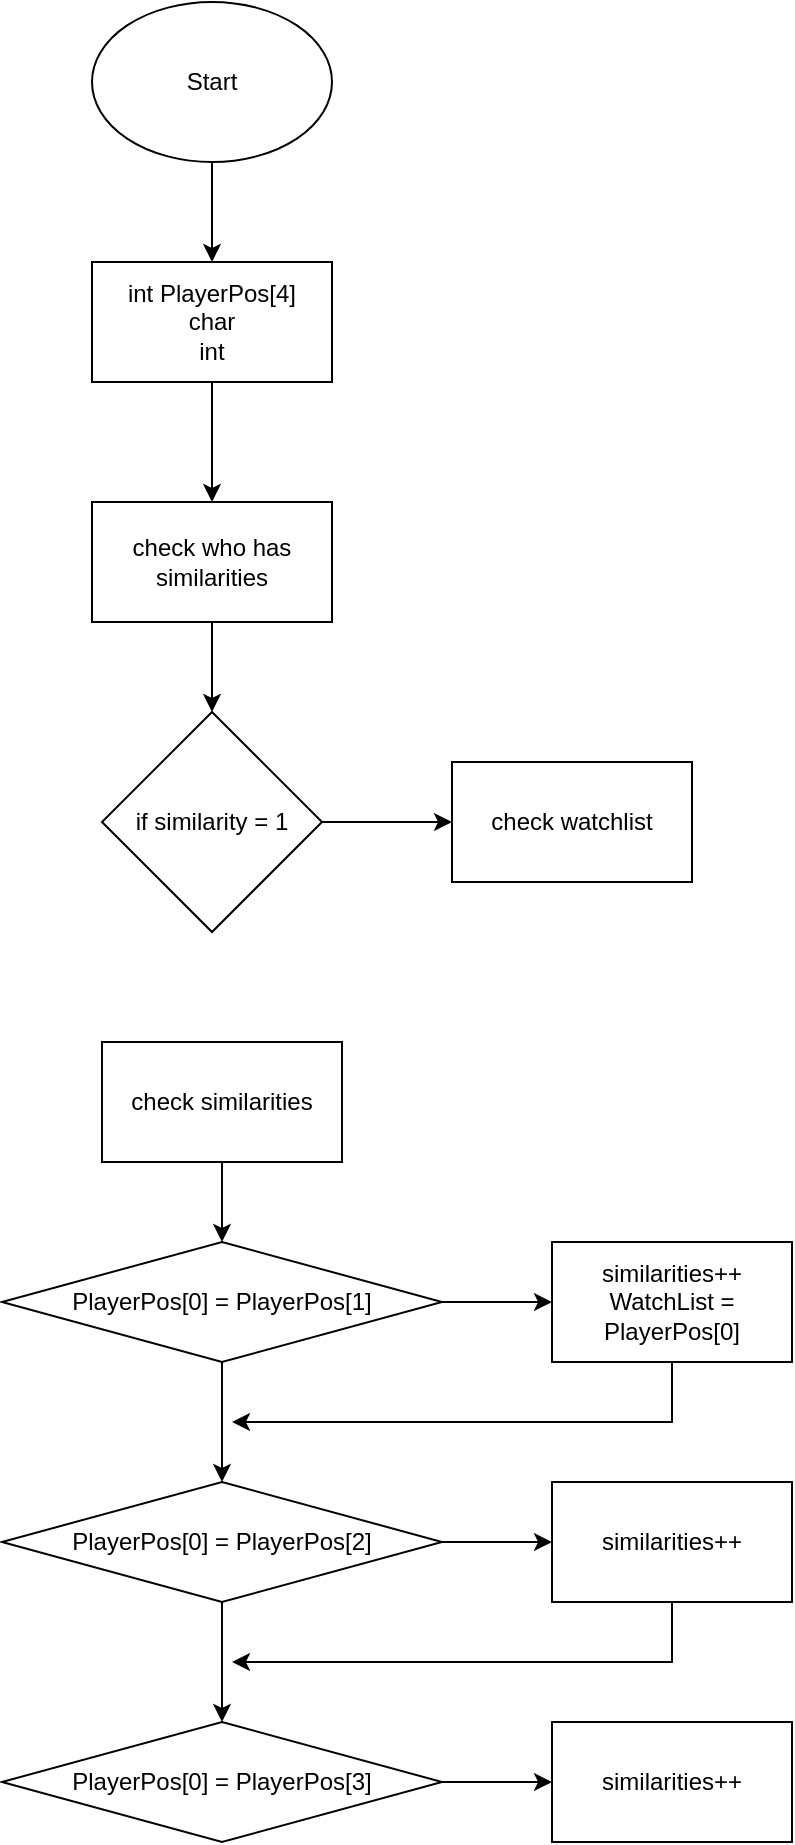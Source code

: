 <mxfile version="14.7.7" type="device"><diagram id="vsiD5RHiAzBCzmSdi0Xo" name="Page-1"><mxGraphModel dx="1052" dy="624" grid="1" gridSize="10" guides="1" tooltips="1" connect="1" arrows="1" fold="1" page="1" pageScale="1" pageWidth="850" pageHeight="1100" math="0" shadow="0"><root><mxCell id="0"/><mxCell id="1" parent="0"/><mxCell id="MMyJkgxKdYoKnQxy429K-3" value="" style="edgeStyle=orthogonalEdgeStyle;rounded=0;orthogonalLoop=1;jettySize=auto;html=1;" edge="1" parent="1" source="MMyJkgxKdYoKnQxy429K-1" target="MMyJkgxKdYoKnQxy429K-2"><mxGeometry relative="1" as="geometry"/></mxCell><mxCell id="MMyJkgxKdYoKnQxy429K-1" value="Start" style="ellipse;whiteSpace=wrap;html=1;" vertex="1" parent="1"><mxGeometry x="380" y="40" width="120" height="80" as="geometry"/></mxCell><mxCell id="MMyJkgxKdYoKnQxy429K-5" value="" style="edgeStyle=orthogonalEdgeStyle;rounded=0;orthogonalLoop=1;jettySize=auto;html=1;" edge="1" parent="1" source="MMyJkgxKdYoKnQxy429K-2" target="MMyJkgxKdYoKnQxy429K-4"><mxGeometry relative="1" as="geometry"/></mxCell><mxCell id="MMyJkgxKdYoKnQxy429K-2" value="int PlayerPos[4]&lt;br&gt;char&lt;br&gt;int" style="whiteSpace=wrap;html=1;" vertex="1" parent="1"><mxGeometry x="380" y="170" width="120" height="60" as="geometry"/></mxCell><mxCell id="MMyJkgxKdYoKnQxy429K-9" value="" style="edgeStyle=orthogonalEdgeStyle;rounded=0;orthogonalLoop=1;jettySize=auto;html=1;" edge="1" parent="1" source="MMyJkgxKdYoKnQxy429K-4" target="MMyJkgxKdYoKnQxy429K-8"><mxGeometry relative="1" as="geometry"/></mxCell><mxCell id="MMyJkgxKdYoKnQxy429K-4" value="check who has similarities" style="whiteSpace=wrap;html=1;" vertex="1" parent="1"><mxGeometry x="380" y="290" width="120" height="60" as="geometry"/></mxCell><mxCell id="MMyJkgxKdYoKnQxy429K-11" value="" style="edgeStyle=orthogonalEdgeStyle;rounded=0;orthogonalLoop=1;jettySize=auto;html=1;" edge="1" parent="1" source="MMyJkgxKdYoKnQxy429K-8" target="MMyJkgxKdYoKnQxy429K-10"><mxGeometry relative="1" as="geometry"/></mxCell><mxCell id="MMyJkgxKdYoKnQxy429K-8" value="if similarity = 1" style="rhombus;whiteSpace=wrap;html=1;" vertex="1" parent="1"><mxGeometry x="385" y="395" width="110" height="110" as="geometry"/></mxCell><mxCell id="MMyJkgxKdYoKnQxy429K-10" value="check watchlist" style="whiteSpace=wrap;html=1;" vertex="1" parent="1"><mxGeometry x="560" y="420" width="120" height="60" as="geometry"/></mxCell><mxCell id="MMyJkgxKdYoKnQxy429K-16" value="" style="edgeStyle=orthogonalEdgeStyle;rounded=0;orthogonalLoop=1;jettySize=auto;html=1;" edge="1" parent="1" source="MMyJkgxKdYoKnQxy429K-12" target="MMyJkgxKdYoKnQxy429K-15"><mxGeometry relative="1" as="geometry"/></mxCell><mxCell id="MMyJkgxKdYoKnQxy429K-12" value="check similarities" style="rounded=0;whiteSpace=wrap;html=1;" vertex="1" parent="1"><mxGeometry x="385" y="560" width="120" height="60" as="geometry"/></mxCell><mxCell id="MMyJkgxKdYoKnQxy429K-18" value="" style="edgeStyle=orthogonalEdgeStyle;rounded=0;orthogonalLoop=1;jettySize=auto;html=1;" edge="1" parent="1" source="MMyJkgxKdYoKnQxy429K-15" target="MMyJkgxKdYoKnQxy429K-17"><mxGeometry relative="1" as="geometry"/></mxCell><mxCell id="MMyJkgxKdYoKnQxy429K-22" value="" style="edgeStyle=orthogonalEdgeStyle;rounded=0;orthogonalLoop=1;jettySize=auto;html=1;" edge="1" parent="1" source="MMyJkgxKdYoKnQxy429K-15" target="MMyJkgxKdYoKnQxy429K-21"><mxGeometry relative="1" as="geometry"/></mxCell><mxCell id="MMyJkgxKdYoKnQxy429K-15" value="PlayerPos[0] = PlayerPos[1]" style="rhombus;whiteSpace=wrap;html=1;rounded=0;" vertex="1" parent="1"><mxGeometry x="335" y="660" width="220" height="60" as="geometry"/></mxCell><mxCell id="MMyJkgxKdYoKnQxy429K-26" value="" style="edgeStyle=orthogonalEdgeStyle;rounded=0;orthogonalLoop=1;jettySize=auto;html=1;" edge="1" parent="1" source="MMyJkgxKdYoKnQxy429K-17"><mxGeometry relative="1" as="geometry"><mxPoint x="450" y="750" as="targetPoint"/><Array as="points"><mxPoint x="670" y="750"/></Array></mxGeometry></mxCell><mxCell id="MMyJkgxKdYoKnQxy429K-17" value="similarities++&lt;br&gt;WatchList = PlayerPos[0]" style="whiteSpace=wrap;html=1;rounded=0;" vertex="1" parent="1"><mxGeometry x="610" y="660" width="120" height="60" as="geometry"/></mxCell><mxCell id="MMyJkgxKdYoKnQxy429K-28" value="" style="edgeStyle=orthogonalEdgeStyle;rounded=0;orthogonalLoop=1;jettySize=auto;html=1;" edge="1" parent="1" source="MMyJkgxKdYoKnQxy429K-21" target="MMyJkgxKdYoKnQxy429K-27"><mxGeometry relative="1" as="geometry"/></mxCell><mxCell id="MMyJkgxKdYoKnQxy429K-30" value="" style="edgeStyle=orthogonalEdgeStyle;rounded=0;orthogonalLoop=1;jettySize=auto;html=1;" edge="1" parent="1" source="MMyJkgxKdYoKnQxy429K-21" target="MMyJkgxKdYoKnQxy429K-29"><mxGeometry relative="1" as="geometry"/></mxCell><mxCell id="MMyJkgxKdYoKnQxy429K-21" value="PlayerPos[0] = PlayerPos[2]" style="rhombus;whiteSpace=wrap;html=1;rounded=0;" vertex="1" parent="1"><mxGeometry x="335" y="780" width="220" height="60" as="geometry"/></mxCell><mxCell id="MMyJkgxKdYoKnQxy429K-34" value="" style="edgeStyle=orthogonalEdgeStyle;rounded=0;orthogonalLoop=1;jettySize=auto;html=1;" edge="1" parent="1" source="MMyJkgxKdYoKnQxy429K-27" target="MMyJkgxKdYoKnQxy429K-33"><mxGeometry relative="1" as="geometry"/></mxCell><mxCell id="MMyJkgxKdYoKnQxy429K-27" value="PlayerPos[0] = PlayerPos[3]" style="rhombus;whiteSpace=wrap;html=1;rounded=0;" vertex="1" parent="1"><mxGeometry x="335" y="900" width="220" height="60" as="geometry"/></mxCell><mxCell id="MMyJkgxKdYoKnQxy429K-32" value="" style="edgeStyle=orthogonalEdgeStyle;rounded=0;orthogonalLoop=1;jettySize=auto;html=1;" edge="1" parent="1" source="MMyJkgxKdYoKnQxy429K-29"><mxGeometry relative="1" as="geometry"><mxPoint x="450" y="870" as="targetPoint"/><Array as="points"><mxPoint x="670" y="870"/></Array></mxGeometry></mxCell><mxCell id="MMyJkgxKdYoKnQxy429K-29" value="similarities++" style="whiteSpace=wrap;html=1;rounded=0;" vertex="1" parent="1"><mxGeometry x="610" y="780" width="120" height="60" as="geometry"/></mxCell><mxCell id="MMyJkgxKdYoKnQxy429K-33" value="similarities++" style="whiteSpace=wrap;html=1;rounded=0;" vertex="1" parent="1"><mxGeometry x="610" y="900" width="120" height="60" as="geometry"/></mxCell></root></mxGraphModel></diagram></mxfile>